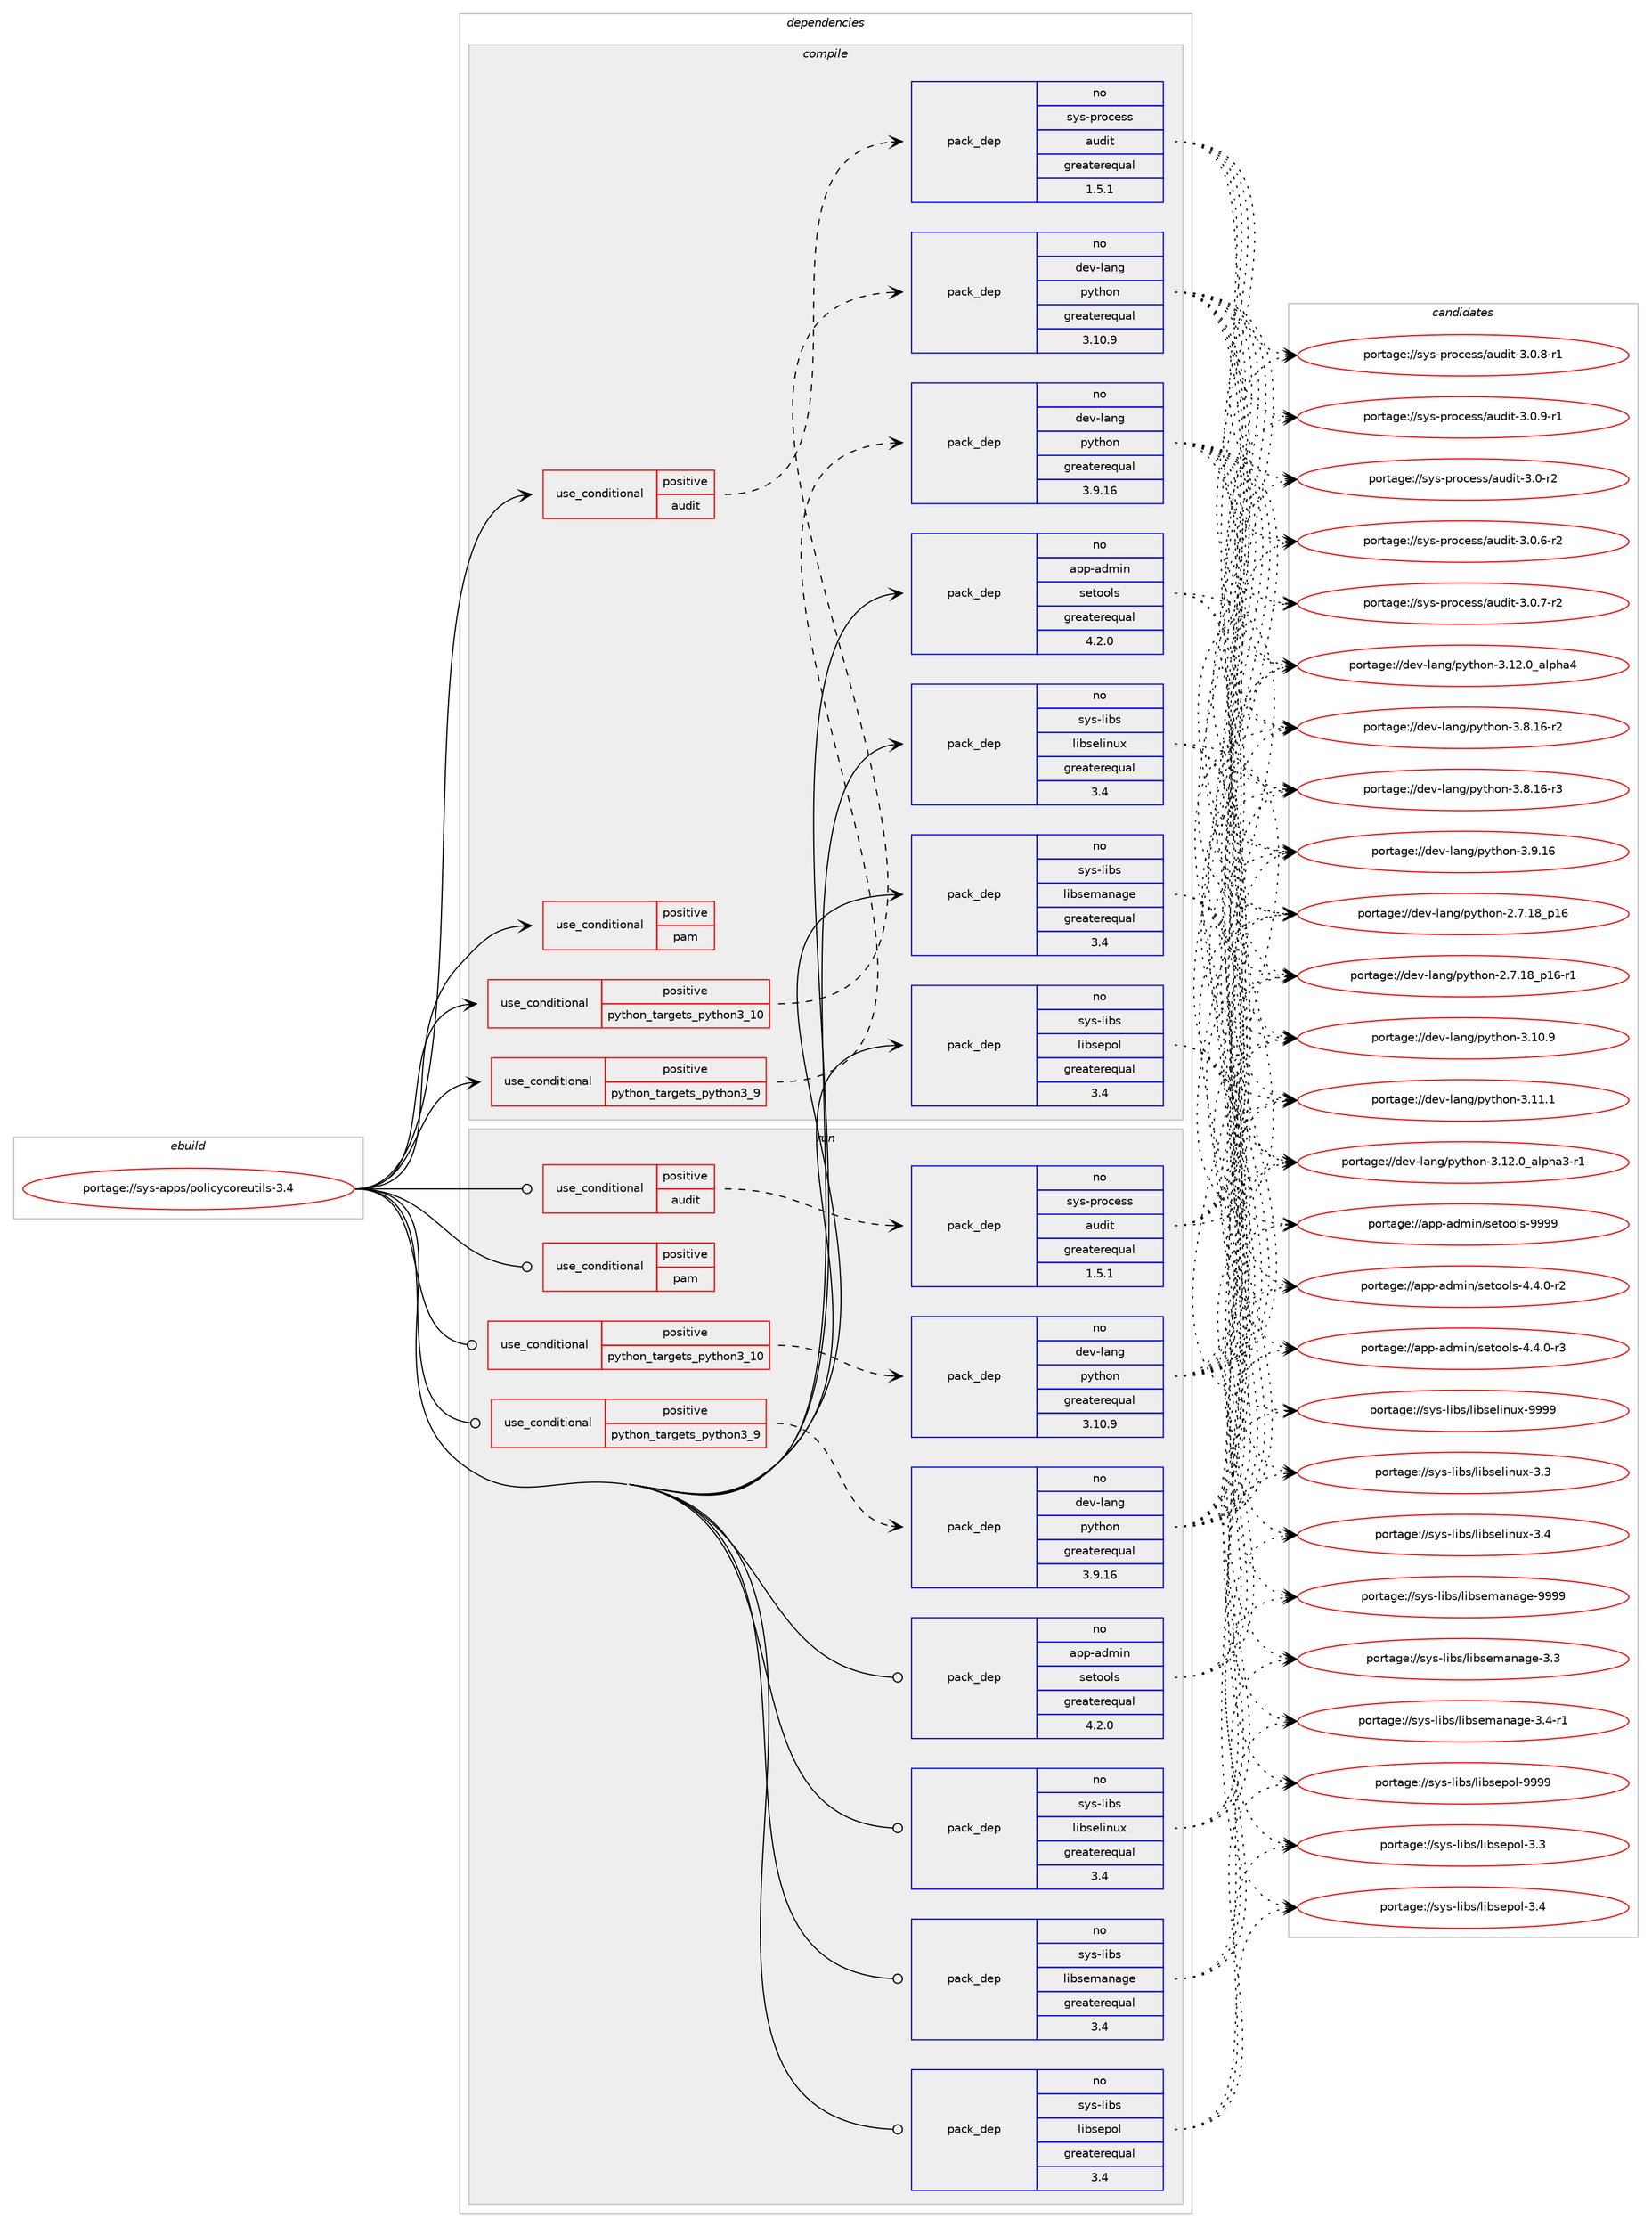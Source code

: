 digraph prolog {

# *************
# Graph options
# *************

newrank=true;
concentrate=true;
compound=true;
graph [rankdir=LR,fontname=Helvetica,fontsize=10,ranksep=1.5];#, ranksep=2.5, nodesep=0.2];
edge  [arrowhead=vee];
node  [fontname=Helvetica,fontsize=10];

# **********
# The ebuild
# **********

subgraph cluster_leftcol {
color=gray;
rank=same;
label=<<i>ebuild</i>>;
id [label="portage://sys-apps/policycoreutils-3.4", color=red, width=4, href="../sys-apps/policycoreutils-3.4.svg"];
}

# ****************
# The dependencies
# ****************

subgraph cluster_midcol {
color=gray;
label=<<i>dependencies</i>>;
subgraph cluster_compile {
fillcolor="#eeeeee";
style=filled;
label=<<i>compile</i>>;
subgraph cond3548 {
dependency5370 [label=<<TABLE BORDER="0" CELLBORDER="1" CELLSPACING="0" CELLPADDING="4"><TR><TD ROWSPAN="3" CELLPADDING="10">use_conditional</TD></TR><TR><TD>positive</TD></TR><TR><TD>audit</TD></TR></TABLE>>, shape=none, color=red];
subgraph pack1770 {
dependency5371 [label=<<TABLE BORDER="0" CELLBORDER="1" CELLSPACING="0" CELLPADDING="4" WIDTH="220"><TR><TD ROWSPAN="6" CELLPADDING="30">pack_dep</TD></TR><TR><TD WIDTH="110">no</TD></TR><TR><TD>sys-process</TD></TR><TR><TD>audit</TD></TR><TR><TD>greaterequal</TD></TR><TR><TD>1.5.1</TD></TR></TABLE>>, shape=none, color=blue];
}
dependency5370:e -> dependency5371:w [weight=20,style="dashed",arrowhead="vee"];
}
id:e -> dependency5370:w [weight=20,style="solid",arrowhead="vee"];
subgraph cond3549 {
dependency5372 [label=<<TABLE BORDER="0" CELLBORDER="1" CELLSPACING="0" CELLPADDING="4"><TR><TD ROWSPAN="3" CELLPADDING="10">use_conditional</TD></TR><TR><TD>positive</TD></TR><TR><TD>pam</TD></TR></TABLE>>, shape=none, color=red];
# *** BEGIN UNKNOWN DEPENDENCY TYPE (TODO) ***
# dependency5372 -> package_dependency(portage://sys-apps/policycoreutils-3.4,install,no,sys-libs,pam,none,[,,],any_same_slot,[])
# *** END UNKNOWN DEPENDENCY TYPE (TODO) ***

}
id:e -> dependency5372:w [weight=20,style="solid",arrowhead="vee"];
subgraph cond3550 {
dependency5373 [label=<<TABLE BORDER="0" CELLBORDER="1" CELLSPACING="0" CELLPADDING="4"><TR><TD ROWSPAN="3" CELLPADDING="10">use_conditional</TD></TR><TR><TD>positive</TD></TR><TR><TD>python_targets_python3_10</TD></TR></TABLE>>, shape=none, color=red];
subgraph pack1771 {
dependency5374 [label=<<TABLE BORDER="0" CELLBORDER="1" CELLSPACING="0" CELLPADDING="4" WIDTH="220"><TR><TD ROWSPAN="6" CELLPADDING="30">pack_dep</TD></TR><TR><TD WIDTH="110">no</TD></TR><TR><TD>dev-lang</TD></TR><TR><TD>python</TD></TR><TR><TD>greaterequal</TD></TR><TR><TD>3.10.9</TD></TR></TABLE>>, shape=none, color=blue];
}
dependency5373:e -> dependency5374:w [weight=20,style="dashed",arrowhead="vee"];
}
id:e -> dependency5373:w [weight=20,style="solid",arrowhead="vee"];
subgraph cond3551 {
dependency5375 [label=<<TABLE BORDER="0" CELLBORDER="1" CELLSPACING="0" CELLPADDING="4"><TR><TD ROWSPAN="3" CELLPADDING="10">use_conditional</TD></TR><TR><TD>positive</TD></TR><TR><TD>python_targets_python3_9</TD></TR></TABLE>>, shape=none, color=red];
subgraph pack1772 {
dependency5376 [label=<<TABLE BORDER="0" CELLBORDER="1" CELLSPACING="0" CELLPADDING="4" WIDTH="220"><TR><TD ROWSPAN="6" CELLPADDING="30">pack_dep</TD></TR><TR><TD WIDTH="110">no</TD></TR><TR><TD>dev-lang</TD></TR><TR><TD>python</TD></TR><TR><TD>greaterequal</TD></TR><TR><TD>3.9.16</TD></TR></TABLE>>, shape=none, color=blue];
}
dependency5375:e -> dependency5376:w [weight=20,style="dashed",arrowhead="vee"];
}
id:e -> dependency5375:w [weight=20,style="solid",arrowhead="vee"];
subgraph pack1773 {
dependency5377 [label=<<TABLE BORDER="0" CELLBORDER="1" CELLSPACING="0" CELLPADDING="4" WIDTH="220"><TR><TD ROWSPAN="6" CELLPADDING="30">pack_dep</TD></TR><TR><TD WIDTH="110">no</TD></TR><TR><TD>app-admin</TD></TR><TR><TD>setools</TD></TR><TR><TD>greaterequal</TD></TR><TR><TD>4.2.0</TD></TR></TABLE>>, shape=none, color=blue];
}
id:e -> dependency5377:w [weight=20,style="solid",arrowhead="vee"];
# *** BEGIN UNKNOWN DEPENDENCY TYPE (TODO) ***
# id -> package_dependency(portage://sys-apps/policycoreutils-3.4,install,no,sys-libs,libcap-ng,none,[,,],any_same_slot,[])
# *** END UNKNOWN DEPENDENCY TYPE (TODO) ***

subgraph pack1774 {
dependency5378 [label=<<TABLE BORDER="0" CELLBORDER="1" CELLSPACING="0" CELLPADDING="4" WIDTH="220"><TR><TD ROWSPAN="6" CELLPADDING="30">pack_dep</TD></TR><TR><TD WIDTH="110">no</TD></TR><TR><TD>sys-libs</TD></TR><TR><TD>libselinux</TD></TR><TR><TD>greaterequal</TD></TR><TR><TD>3.4</TD></TR></TABLE>>, shape=none, color=blue];
}
id:e -> dependency5378:w [weight=20,style="solid",arrowhead="vee"];
subgraph pack1775 {
dependency5379 [label=<<TABLE BORDER="0" CELLBORDER="1" CELLSPACING="0" CELLPADDING="4" WIDTH="220"><TR><TD ROWSPAN="6" CELLPADDING="30">pack_dep</TD></TR><TR><TD WIDTH="110">no</TD></TR><TR><TD>sys-libs</TD></TR><TR><TD>libsemanage</TD></TR><TR><TD>greaterequal</TD></TR><TR><TD>3.4</TD></TR></TABLE>>, shape=none, color=blue];
}
id:e -> dependency5379:w [weight=20,style="solid",arrowhead="vee"];
subgraph pack1776 {
dependency5380 [label=<<TABLE BORDER="0" CELLBORDER="1" CELLSPACING="0" CELLPADDING="4" WIDTH="220"><TR><TD ROWSPAN="6" CELLPADDING="30">pack_dep</TD></TR><TR><TD WIDTH="110">no</TD></TR><TR><TD>sys-libs</TD></TR><TR><TD>libsepol</TD></TR><TR><TD>greaterequal</TD></TR><TR><TD>3.4</TD></TR></TABLE>>, shape=none, color=blue];
}
id:e -> dependency5380:w [weight=20,style="solid",arrowhead="vee"];
}
subgraph cluster_compileandrun {
fillcolor="#eeeeee";
style=filled;
label=<<i>compile and run</i>>;
}
subgraph cluster_run {
fillcolor="#eeeeee";
style=filled;
label=<<i>run</i>>;
subgraph cond3552 {
dependency5381 [label=<<TABLE BORDER="0" CELLBORDER="1" CELLSPACING="0" CELLPADDING="4"><TR><TD ROWSPAN="3" CELLPADDING="10">use_conditional</TD></TR><TR><TD>positive</TD></TR><TR><TD>audit</TD></TR></TABLE>>, shape=none, color=red];
subgraph pack1777 {
dependency5382 [label=<<TABLE BORDER="0" CELLBORDER="1" CELLSPACING="0" CELLPADDING="4" WIDTH="220"><TR><TD ROWSPAN="6" CELLPADDING="30">pack_dep</TD></TR><TR><TD WIDTH="110">no</TD></TR><TR><TD>sys-process</TD></TR><TR><TD>audit</TD></TR><TR><TD>greaterequal</TD></TR><TR><TD>1.5.1</TD></TR></TABLE>>, shape=none, color=blue];
}
dependency5381:e -> dependency5382:w [weight=20,style="dashed",arrowhead="vee"];
}
id:e -> dependency5381:w [weight=20,style="solid",arrowhead="odot"];
subgraph cond3553 {
dependency5383 [label=<<TABLE BORDER="0" CELLBORDER="1" CELLSPACING="0" CELLPADDING="4"><TR><TD ROWSPAN="3" CELLPADDING="10">use_conditional</TD></TR><TR><TD>positive</TD></TR><TR><TD>pam</TD></TR></TABLE>>, shape=none, color=red];
# *** BEGIN UNKNOWN DEPENDENCY TYPE (TODO) ***
# dependency5383 -> package_dependency(portage://sys-apps/policycoreutils-3.4,run,no,sys-libs,pam,none,[,,],any_same_slot,[])
# *** END UNKNOWN DEPENDENCY TYPE (TODO) ***

}
id:e -> dependency5383:w [weight=20,style="solid",arrowhead="odot"];
subgraph cond3554 {
dependency5384 [label=<<TABLE BORDER="0" CELLBORDER="1" CELLSPACING="0" CELLPADDING="4"><TR><TD ROWSPAN="3" CELLPADDING="10">use_conditional</TD></TR><TR><TD>positive</TD></TR><TR><TD>python_targets_python3_10</TD></TR></TABLE>>, shape=none, color=red];
subgraph pack1778 {
dependency5385 [label=<<TABLE BORDER="0" CELLBORDER="1" CELLSPACING="0" CELLPADDING="4" WIDTH="220"><TR><TD ROWSPAN="6" CELLPADDING="30">pack_dep</TD></TR><TR><TD WIDTH="110">no</TD></TR><TR><TD>dev-lang</TD></TR><TR><TD>python</TD></TR><TR><TD>greaterequal</TD></TR><TR><TD>3.10.9</TD></TR></TABLE>>, shape=none, color=blue];
}
dependency5384:e -> dependency5385:w [weight=20,style="dashed",arrowhead="vee"];
}
id:e -> dependency5384:w [weight=20,style="solid",arrowhead="odot"];
subgraph cond3555 {
dependency5386 [label=<<TABLE BORDER="0" CELLBORDER="1" CELLSPACING="0" CELLPADDING="4"><TR><TD ROWSPAN="3" CELLPADDING="10">use_conditional</TD></TR><TR><TD>positive</TD></TR><TR><TD>python_targets_python3_9</TD></TR></TABLE>>, shape=none, color=red];
subgraph pack1779 {
dependency5387 [label=<<TABLE BORDER="0" CELLBORDER="1" CELLSPACING="0" CELLPADDING="4" WIDTH="220"><TR><TD ROWSPAN="6" CELLPADDING="30">pack_dep</TD></TR><TR><TD WIDTH="110">no</TD></TR><TR><TD>dev-lang</TD></TR><TR><TD>python</TD></TR><TR><TD>greaterequal</TD></TR><TR><TD>3.9.16</TD></TR></TABLE>>, shape=none, color=blue];
}
dependency5386:e -> dependency5387:w [weight=20,style="dashed",arrowhead="vee"];
}
id:e -> dependency5386:w [weight=20,style="solid",arrowhead="odot"];
subgraph pack1780 {
dependency5388 [label=<<TABLE BORDER="0" CELLBORDER="1" CELLSPACING="0" CELLPADDING="4" WIDTH="220"><TR><TD ROWSPAN="6" CELLPADDING="30">pack_dep</TD></TR><TR><TD WIDTH="110">no</TD></TR><TR><TD>app-admin</TD></TR><TR><TD>setools</TD></TR><TR><TD>greaterequal</TD></TR><TR><TD>4.2.0</TD></TR></TABLE>>, shape=none, color=blue];
}
id:e -> dependency5388:w [weight=20,style="solid",arrowhead="odot"];
# *** BEGIN UNKNOWN DEPENDENCY TYPE (TODO) ***
# id -> package_dependency(portage://sys-apps/policycoreutils-3.4,run,no,app-misc,pax-utils,none,[,,],[],[])
# *** END UNKNOWN DEPENDENCY TYPE (TODO) ***

# *** BEGIN UNKNOWN DEPENDENCY TYPE (TODO) ***
# id -> package_dependency(portage://sys-apps/policycoreutils-3.4,run,no,sys-libs,libcap-ng,none,[,,],any_same_slot,[])
# *** END UNKNOWN DEPENDENCY TYPE (TODO) ***

subgraph pack1781 {
dependency5389 [label=<<TABLE BORDER="0" CELLBORDER="1" CELLSPACING="0" CELLPADDING="4" WIDTH="220"><TR><TD ROWSPAN="6" CELLPADDING="30">pack_dep</TD></TR><TR><TD WIDTH="110">no</TD></TR><TR><TD>sys-libs</TD></TR><TR><TD>libselinux</TD></TR><TR><TD>greaterequal</TD></TR><TR><TD>3.4</TD></TR></TABLE>>, shape=none, color=blue];
}
id:e -> dependency5389:w [weight=20,style="solid",arrowhead="odot"];
subgraph pack1782 {
dependency5390 [label=<<TABLE BORDER="0" CELLBORDER="1" CELLSPACING="0" CELLPADDING="4" WIDTH="220"><TR><TD ROWSPAN="6" CELLPADDING="30">pack_dep</TD></TR><TR><TD WIDTH="110">no</TD></TR><TR><TD>sys-libs</TD></TR><TR><TD>libsemanage</TD></TR><TR><TD>greaterequal</TD></TR><TR><TD>3.4</TD></TR></TABLE>>, shape=none, color=blue];
}
id:e -> dependency5390:w [weight=20,style="solid",arrowhead="odot"];
subgraph pack1783 {
dependency5391 [label=<<TABLE BORDER="0" CELLBORDER="1" CELLSPACING="0" CELLPADDING="4" WIDTH="220"><TR><TD ROWSPAN="6" CELLPADDING="30">pack_dep</TD></TR><TR><TD WIDTH="110">no</TD></TR><TR><TD>sys-libs</TD></TR><TR><TD>libsepol</TD></TR><TR><TD>greaterequal</TD></TR><TR><TD>3.4</TD></TR></TABLE>>, shape=none, color=blue];
}
id:e -> dependency5391:w [weight=20,style="solid",arrowhead="odot"];
}
}

# **************
# The candidates
# **************

subgraph cluster_choices {
rank=same;
color=gray;
label=<<i>candidates</i>>;

subgraph choice1770 {
color=black;
nodesep=1;
choice11512111545112114111991011151154797117100105116455146484511450 [label="portage://sys-process/audit-3.0-r2", color=red, width=4,href="../sys-process/audit-3.0-r2.svg"];
choice115121115451121141119910111511547971171001051164551464846544511450 [label="portage://sys-process/audit-3.0.6-r2", color=red, width=4,href="../sys-process/audit-3.0.6-r2.svg"];
choice115121115451121141119910111511547971171001051164551464846554511450 [label="portage://sys-process/audit-3.0.7-r2", color=red, width=4,href="../sys-process/audit-3.0.7-r2.svg"];
choice115121115451121141119910111511547971171001051164551464846564511449 [label="portage://sys-process/audit-3.0.8-r1", color=red, width=4,href="../sys-process/audit-3.0.8-r1.svg"];
choice115121115451121141119910111511547971171001051164551464846574511449 [label="portage://sys-process/audit-3.0.9-r1", color=red, width=4,href="../sys-process/audit-3.0.9-r1.svg"];
dependency5371:e -> choice11512111545112114111991011151154797117100105116455146484511450:w [style=dotted,weight="100"];
dependency5371:e -> choice115121115451121141119910111511547971171001051164551464846544511450:w [style=dotted,weight="100"];
dependency5371:e -> choice115121115451121141119910111511547971171001051164551464846554511450:w [style=dotted,weight="100"];
dependency5371:e -> choice115121115451121141119910111511547971171001051164551464846564511449:w [style=dotted,weight="100"];
dependency5371:e -> choice115121115451121141119910111511547971171001051164551464846574511449:w [style=dotted,weight="100"];
}
subgraph choice1771 {
color=black;
nodesep=1;
choice10010111845108971101034711212111610411111045504655464956951124954 [label="portage://dev-lang/python-2.7.18_p16", color=red, width=4,href="../dev-lang/python-2.7.18_p16.svg"];
choice100101118451089711010347112121116104111110455046554649569511249544511449 [label="portage://dev-lang/python-2.7.18_p16-r1", color=red, width=4,href="../dev-lang/python-2.7.18_p16-r1.svg"];
choice10010111845108971101034711212111610411111045514649484657 [label="portage://dev-lang/python-3.10.9", color=red, width=4,href="../dev-lang/python-3.10.9.svg"];
choice10010111845108971101034711212111610411111045514649494649 [label="portage://dev-lang/python-3.11.1", color=red, width=4,href="../dev-lang/python-3.11.1.svg"];
choice10010111845108971101034711212111610411111045514649504648959710811210497514511449 [label="portage://dev-lang/python-3.12.0_alpha3-r1", color=red, width=4,href="../dev-lang/python-3.12.0_alpha3-r1.svg"];
choice1001011184510897110103471121211161041111104551464950464895971081121049752 [label="portage://dev-lang/python-3.12.0_alpha4", color=red, width=4,href="../dev-lang/python-3.12.0_alpha4.svg"];
choice100101118451089711010347112121116104111110455146564649544511450 [label="portage://dev-lang/python-3.8.16-r2", color=red, width=4,href="../dev-lang/python-3.8.16-r2.svg"];
choice100101118451089711010347112121116104111110455146564649544511451 [label="portage://dev-lang/python-3.8.16-r3", color=red, width=4,href="../dev-lang/python-3.8.16-r3.svg"];
choice10010111845108971101034711212111610411111045514657464954 [label="portage://dev-lang/python-3.9.16", color=red, width=4,href="../dev-lang/python-3.9.16.svg"];
dependency5374:e -> choice10010111845108971101034711212111610411111045504655464956951124954:w [style=dotted,weight="100"];
dependency5374:e -> choice100101118451089711010347112121116104111110455046554649569511249544511449:w [style=dotted,weight="100"];
dependency5374:e -> choice10010111845108971101034711212111610411111045514649484657:w [style=dotted,weight="100"];
dependency5374:e -> choice10010111845108971101034711212111610411111045514649494649:w [style=dotted,weight="100"];
dependency5374:e -> choice10010111845108971101034711212111610411111045514649504648959710811210497514511449:w [style=dotted,weight="100"];
dependency5374:e -> choice1001011184510897110103471121211161041111104551464950464895971081121049752:w [style=dotted,weight="100"];
dependency5374:e -> choice100101118451089711010347112121116104111110455146564649544511450:w [style=dotted,weight="100"];
dependency5374:e -> choice100101118451089711010347112121116104111110455146564649544511451:w [style=dotted,weight="100"];
dependency5374:e -> choice10010111845108971101034711212111610411111045514657464954:w [style=dotted,weight="100"];
}
subgraph choice1772 {
color=black;
nodesep=1;
choice10010111845108971101034711212111610411111045504655464956951124954 [label="portage://dev-lang/python-2.7.18_p16", color=red, width=4,href="../dev-lang/python-2.7.18_p16.svg"];
choice100101118451089711010347112121116104111110455046554649569511249544511449 [label="portage://dev-lang/python-2.7.18_p16-r1", color=red, width=4,href="../dev-lang/python-2.7.18_p16-r1.svg"];
choice10010111845108971101034711212111610411111045514649484657 [label="portage://dev-lang/python-3.10.9", color=red, width=4,href="../dev-lang/python-3.10.9.svg"];
choice10010111845108971101034711212111610411111045514649494649 [label="portage://dev-lang/python-3.11.1", color=red, width=4,href="../dev-lang/python-3.11.1.svg"];
choice10010111845108971101034711212111610411111045514649504648959710811210497514511449 [label="portage://dev-lang/python-3.12.0_alpha3-r1", color=red, width=4,href="../dev-lang/python-3.12.0_alpha3-r1.svg"];
choice1001011184510897110103471121211161041111104551464950464895971081121049752 [label="portage://dev-lang/python-3.12.0_alpha4", color=red, width=4,href="../dev-lang/python-3.12.0_alpha4.svg"];
choice100101118451089711010347112121116104111110455146564649544511450 [label="portage://dev-lang/python-3.8.16-r2", color=red, width=4,href="../dev-lang/python-3.8.16-r2.svg"];
choice100101118451089711010347112121116104111110455146564649544511451 [label="portage://dev-lang/python-3.8.16-r3", color=red, width=4,href="../dev-lang/python-3.8.16-r3.svg"];
choice10010111845108971101034711212111610411111045514657464954 [label="portage://dev-lang/python-3.9.16", color=red, width=4,href="../dev-lang/python-3.9.16.svg"];
dependency5376:e -> choice10010111845108971101034711212111610411111045504655464956951124954:w [style=dotted,weight="100"];
dependency5376:e -> choice100101118451089711010347112121116104111110455046554649569511249544511449:w [style=dotted,weight="100"];
dependency5376:e -> choice10010111845108971101034711212111610411111045514649484657:w [style=dotted,weight="100"];
dependency5376:e -> choice10010111845108971101034711212111610411111045514649494649:w [style=dotted,weight="100"];
dependency5376:e -> choice10010111845108971101034711212111610411111045514649504648959710811210497514511449:w [style=dotted,weight="100"];
dependency5376:e -> choice1001011184510897110103471121211161041111104551464950464895971081121049752:w [style=dotted,weight="100"];
dependency5376:e -> choice100101118451089711010347112121116104111110455146564649544511450:w [style=dotted,weight="100"];
dependency5376:e -> choice100101118451089711010347112121116104111110455146564649544511451:w [style=dotted,weight="100"];
dependency5376:e -> choice10010111845108971101034711212111610411111045514657464954:w [style=dotted,weight="100"];
}
subgraph choice1773 {
color=black;
nodesep=1;
choice971121124597100109105110471151011161111111081154552465246484511450 [label="portage://app-admin/setools-4.4.0-r2", color=red, width=4,href="../app-admin/setools-4.4.0-r2.svg"];
choice971121124597100109105110471151011161111111081154552465246484511451 [label="portage://app-admin/setools-4.4.0-r3", color=red, width=4,href="../app-admin/setools-4.4.0-r3.svg"];
choice971121124597100109105110471151011161111111081154557575757 [label="portage://app-admin/setools-9999", color=red, width=4,href="../app-admin/setools-9999.svg"];
dependency5377:e -> choice971121124597100109105110471151011161111111081154552465246484511450:w [style=dotted,weight="100"];
dependency5377:e -> choice971121124597100109105110471151011161111111081154552465246484511451:w [style=dotted,weight="100"];
dependency5377:e -> choice971121124597100109105110471151011161111111081154557575757:w [style=dotted,weight="100"];
}
subgraph choice1774 {
color=black;
nodesep=1;
choice1151211154510810598115471081059811510110810511011712045514651 [label="portage://sys-libs/libselinux-3.3", color=red, width=4,href="../sys-libs/libselinux-3.3.svg"];
choice1151211154510810598115471081059811510110810511011712045514652 [label="portage://sys-libs/libselinux-3.4", color=red, width=4,href="../sys-libs/libselinux-3.4.svg"];
choice115121115451081059811547108105981151011081051101171204557575757 [label="portage://sys-libs/libselinux-9999", color=red, width=4,href="../sys-libs/libselinux-9999.svg"];
dependency5378:e -> choice1151211154510810598115471081059811510110810511011712045514651:w [style=dotted,weight="100"];
dependency5378:e -> choice1151211154510810598115471081059811510110810511011712045514652:w [style=dotted,weight="100"];
dependency5378:e -> choice115121115451081059811547108105981151011081051101171204557575757:w [style=dotted,weight="100"];
}
subgraph choice1775 {
color=black;
nodesep=1;
choice11512111545108105981154710810598115101109971109710310145514651 [label="portage://sys-libs/libsemanage-3.3", color=red, width=4,href="../sys-libs/libsemanage-3.3.svg"];
choice115121115451081059811547108105981151011099711097103101455146524511449 [label="portage://sys-libs/libsemanage-3.4-r1", color=red, width=4,href="../sys-libs/libsemanage-3.4-r1.svg"];
choice1151211154510810598115471081059811510110997110971031014557575757 [label="portage://sys-libs/libsemanage-9999", color=red, width=4,href="../sys-libs/libsemanage-9999.svg"];
dependency5379:e -> choice11512111545108105981154710810598115101109971109710310145514651:w [style=dotted,weight="100"];
dependency5379:e -> choice115121115451081059811547108105981151011099711097103101455146524511449:w [style=dotted,weight="100"];
dependency5379:e -> choice1151211154510810598115471081059811510110997110971031014557575757:w [style=dotted,weight="100"];
}
subgraph choice1776 {
color=black;
nodesep=1;
choice1151211154510810598115471081059811510111211110845514651 [label="portage://sys-libs/libsepol-3.3", color=red, width=4,href="../sys-libs/libsepol-3.3.svg"];
choice1151211154510810598115471081059811510111211110845514652 [label="portage://sys-libs/libsepol-3.4", color=red, width=4,href="../sys-libs/libsepol-3.4.svg"];
choice115121115451081059811547108105981151011121111084557575757 [label="portage://sys-libs/libsepol-9999", color=red, width=4,href="../sys-libs/libsepol-9999.svg"];
dependency5380:e -> choice1151211154510810598115471081059811510111211110845514651:w [style=dotted,weight="100"];
dependency5380:e -> choice1151211154510810598115471081059811510111211110845514652:w [style=dotted,weight="100"];
dependency5380:e -> choice115121115451081059811547108105981151011121111084557575757:w [style=dotted,weight="100"];
}
subgraph choice1777 {
color=black;
nodesep=1;
choice11512111545112114111991011151154797117100105116455146484511450 [label="portage://sys-process/audit-3.0-r2", color=red, width=4,href="../sys-process/audit-3.0-r2.svg"];
choice115121115451121141119910111511547971171001051164551464846544511450 [label="portage://sys-process/audit-3.0.6-r2", color=red, width=4,href="../sys-process/audit-3.0.6-r2.svg"];
choice115121115451121141119910111511547971171001051164551464846554511450 [label="portage://sys-process/audit-3.0.7-r2", color=red, width=4,href="../sys-process/audit-3.0.7-r2.svg"];
choice115121115451121141119910111511547971171001051164551464846564511449 [label="portage://sys-process/audit-3.0.8-r1", color=red, width=4,href="../sys-process/audit-3.0.8-r1.svg"];
choice115121115451121141119910111511547971171001051164551464846574511449 [label="portage://sys-process/audit-3.0.9-r1", color=red, width=4,href="../sys-process/audit-3.0.9-r1.svg"];
dependency5382:e -> choice11512111545112114111991011151154797117100105116455146484511450:w [style=dotted,weight="100"];
dependency5382:e -> choice115121115451121141119910111511547971171001051164551464846544511450:w [style=dotted,weight="100"];
dependency5382:e -> choice115121115451121141119910111511547971171001051164551464846554511450:w [style=dotted,weight="100"];
dependency5382:e -> choice115121115451121141119910111511547971171001051164551464846564511449:w [style=dotted,weight="100"];
dependency5382:e -> choice115121115451121141119910111511547971171001051164551464846574511449:w [style=dotted,weight="100"];
}
subgraph choice1778 {
color=black;
nodesep=1;
choice10010111845108971101034711212111610411111045504655464956951124954 [label="portage://dev-lang/python-2.7.18_p16", color=red, width=4,href="../dev-lang/python-2.7.18_p16.svg"];
choice100101118451089711010347112121116104111110455046554649569511249544511449 [label="portage://dev-lang/python-2.7.18_p16-r1", color=red, width=4,href="../dev-lang/python-2.7.18_p16-r1.svg"];
choice10010111845108971101034711212111610411111045514649484657 [label="portage://dev-lang/python-3.10.9", color=red, width=4,href="../dev-lang/python-3.10.9.svg"];
choice10010111845108971101034711212111610411111045514649494649 [label="portage://dev-lang/python-3.11.1", color=red, width=4,href="../dev-lang/python-3.11.1.svg"];
choice10010111845108971101034711212111610411111045514649504648959710811210497514511449 [label="portage://dev-lang/python-3.12.0_alpha3-r1", color=red, width=4,href="../dev-lang/python-3.12.0_alpha3-r1.svg"];
choice1001011184510897110103471121211161041111104551464950464895971081121049752 [label="portage://dev-lang/python-3.12.0_alpha4", color=red, width=4,href="../dev-lang/python-3.12.0_alpha4.svg"];
choice100101118451089711010347112121116104111110455146564649544511450 [label="portage://dev-lang/python-3.8.16-r2", color=red, width=4,href="../dev-lang/python-3.8.16-r2.svg"];
choice100101118451089711010347112121116104111110455146564649544511451 [label="portage://dev-lang/python-3.8.16-r3", color=red, width=4,href="../dev-lang/python-3.8.16-r3.svg"];
choice10010111845108971101034711212111610411111045514657464954 [label="portage://dev-lang/python-3.9.16", color=red, width=4,href="../dev-lang/python-3.9.16.svg"];
dependency5385:e -> choice10010111845108971101034711212111610411111045504655464956951124954:w [style=dotted,weight="100"];
dependency5385:e -> choice100101118451089711010347112121116104111110455046554649569511249544511449:w [style=dotted,weight="100"];
dependency5385:e -> choice10010111845108971101034711212111610411111045514649484657:w [style=dotted,weight="100"];
dependency5385:e -> choice10010111845108971101034711212111610411111045514649494649:w [style=dotted,weight="100"];
dependency5385:e -> choice10010111845108971101034711212111610411111045514649504648959710811210497514511449:w [style=dotted,weight="100"];
dependency5385:e -> choice1001011184510897110103471121211161041111104551464950464895971081121049752:w [style=dotted,weight="100"];
dependency5385:e -> choice100101118451089711010347112121116104111110455146564649544511450:w [style=dotted,weight="100"];
dependency5385:e -> choice100101118451089711010347112121116104111110455146564649544511451:w [style=dotted,weight="100"];
dependency5385:e -> choice10010111845108971101034711212111610411111045514657464954:w [style=dotted,weight="100"];
}
subgraph choice1779 {
color=black;
nodesep=1;
choice10010111845108971101034711212111610411111045504655464956951124954 [label="portage://dev-lang/python-2.7.18_p16", color=red, width=4,href="../dev-lang/python-2.7.18_p16.svg"];
choice100101118451089711010347112121116104111110455046554649569511249544511449 [label="portage://dev-lang/python-2.7.18_p16-r1", color=red, width=4,href="../dev-lang/python-2.7.18_p16-r1.svg"];
choice10010111845108971101034711212111610411111045514649484657 [label="portage://dev-lang/python-3.10.9", color=red, width=4,href="../dev-lang/python-3.10.9.svg"];
choice10010111845108971101034711212111610411111045514649494649 [label="portage://dev-lang/python-3.11.1", color=red, width=4,href="../dev-lang/python-3.11.1.svg"];
choice10010111845108971101034711212111610411111045514649504648959710811210497514511449 [label="portage://dev-lang/python-3.12.0_alpha3-r1", color=red, width=4,href="../dev-lang/python-3.12.0_alpha3-r1.svg"];
choice1001011184510897110103471121211161041111104551464950464895971081121049752 [label="portage://dev-lang/python-3.12.0_alpha4", color=red, width=4,href="../dev-lang/python-3.12.0_alpha4.svg"];
choice100101118451089711010347112121116104111110455146564649544511450 [label="portage://dev-lang/python-3.8.16-r2", color=red, width=4,href="../dev-lang/python-3.8.16-r2.svg"];
choice100101118451089711010347112121116104111110455146564649544511451 [label="portage://dev-lang/python-3.8.16-r3", color=red, width=4,href="../dev-lang/python-3.8.16-r3.svg"];
choice10010111845108971101034711212111610411111045514657464954 [label="portage://dev-lang/python-3.9.16", color=red, width=4,href="../dev-lang/python-3.9.16.svg"];
dependency5387:e -> choice10010111845108971101034711212111610411111045504655464956951124954:w [style=dotted,weight="100"];
dependency5387:e -> choice100101118451089711010347112121116104111110455046554649569511249544511449:w [style=dotted,weight="100"];
dependency5387:e -> choice10010111845108971101034711212111610411111045514649484657:w [style=dotted,weight="100"];
dependency5387:e -> choice10010111845108971101034711212111610411111045514649494649:w [style=dotted,weight="100"];
dependency5387:e -> choice10010111845108971101034711212111610411111045514649504648959710811210497514511449:w [style=dotted,weight="100"];
dependency5387:e -> choice1001011184510897110103471121211161041111104551464950464895971081121049752:w [style=dotted,weight="100"];
dependency5387:e -> choice100101118451089711010347112121116104111110455146564649544511450:w [style=dotted,weight="100"];
dependency5387:e -> choice100101118451089711010347112121116104111110455146564649544511451:w [style=dotted,weight="100"];
dependency5387:e -> choice10010111845108971101034711212111610411111045514657464954:w [style=dotted,weight="100"];
}
subgraph choice1780 {
color=black;
nodesep=1;
choice971121124597100109105110471151011161111111081154552465246484511450 [label="portage://app-admin/setools-4.4.0-r2", color=red, width=4,href="../app-admin/setools-4.4.0-r2.svg"];
choice971121124597100109105110471151011161111111081154552465246484511451 [label="portage://app-admin/setools-4.4.0-r3", color=red, width=4,href="../app-admin/setools-4.4.0-r3.svg"];
choice971121124597100109105110471151011161111111081154557575757 [label="portage://app-admin/setools-9999", color=red, width=4,href="../app-admin/setools-9999.svg"];
dependency5388:e -> choice971121124597100109105110471151011161111111081154552465246484511450:w [style=dotted,weight="100"];
dependency5388:e -> choice971121124597100109105110471151011161111111081154552465246484511451:w [style=dotted,weight="100"];
dependency5388:e -> choice971121124597100109105110471151011161111111081154557575757:w [style=dotted,weight="100"];
}
subgraph choice1781 {
color=black;
nodesep=1;
choice1151211154510810598115471081059811510110810511011712045514651 [label="portage://sys-libs/libselinux-3.3", color=red, width=4,href="../sys-libs/libselinux-3.3.svg"];
choice1151211154510810598115471081059811510110810511011712045514652 [label="portage://sys-libs/libselinux-3.4", color=red, width=4,href="../sys-libs/libselinux-3.4.svg"];
choice115121115451081059811547108105981151011081051101171204557575757 [label="portage://sys-libs/libselinux-9999", color=red, width=4,href="../sys-libs/libselinux-9999.svg"];
dependency5389:e -> choice1151211154510810598115471081059811510110810511011712045514651:w [style=dotted,weight="100"];
dependency5389:e -> choice1151211154510810598115471081059811510110810511011712045514652:w [style=dotted,weight="100"];
dependency5389:e -> choice115121115451081059811547108105981151011081051101171204557575757:w [style=dotted,weight="100"];
}
subgraph choice1782 {
color=black;
nodesep=1;
choice11512111545108105981154710810598115101109971109710310145514651 [label="portage://sys-libs/libsemanage-3.3", color=red, width=4,href="../sys-libs/libsemanage-3.3.svg"];
choice115121115451081059811547108105981151011099711097103101455146524511449 [label="portage://sys-libs/libsemanage-3.4-r1", color=red, width=4,href="../sys-libs/libsemanage-3.4-r1.svg"];
choice1151211154510810598115471081059811510110997110971031014557575757 [label="portage://sys-libs/libsemanage-9999", color=red, width=4,href="../sys-libs/libsemanage-9999.svg"];
dependency5390:e -> choice11512111545108105981154710810598115101109971109710310145514651:w [style=dotted,weight="100"];
dependency5390:e -> choice115121115451081059811547108105981151011099711097103101455146524511449:w [style=dotted,weight="100"];
dependency5390:e -> choice1151211154510810598115471081059811510110997110971031014557575757:w [style=dotted,weight="100"];
}
subgraph choice1783 {
color=black;
nodesep=1;
choice1151211154510810598115471081059811510111211110845514651 [label="portage://sys-libs/libsepol-3.3", color=red, width=4,href="../sys-libs/libsepol-3.3.svg"];
choice1151211154510810598115471081059811510111211110845514652 [label="portage://sys-libs/libsepol-3.4", color=red, width=4,href="../sys-libs/libsepol-3.4.svg"];
choice115121115451081059811547108105981151011121111084557575757 [label="portage://sys-libs/libsepol-9999", color=red, width=4,href="../sys-libs/libsepol-9999.svg"];
dependency5391:e -> choice1151211154510810598115471081059811510111211110845514651:w [style=dotted,weight="100"];
dependency5391:e -> choice1151211154510810598115471081059811510111211110845514652:w [style=dotted,weight="100"];
dependency5391:e -> choice115121115451081059811547108105981151011121111084557575757:w [style=dotted,weight="100"];
}
}

}
